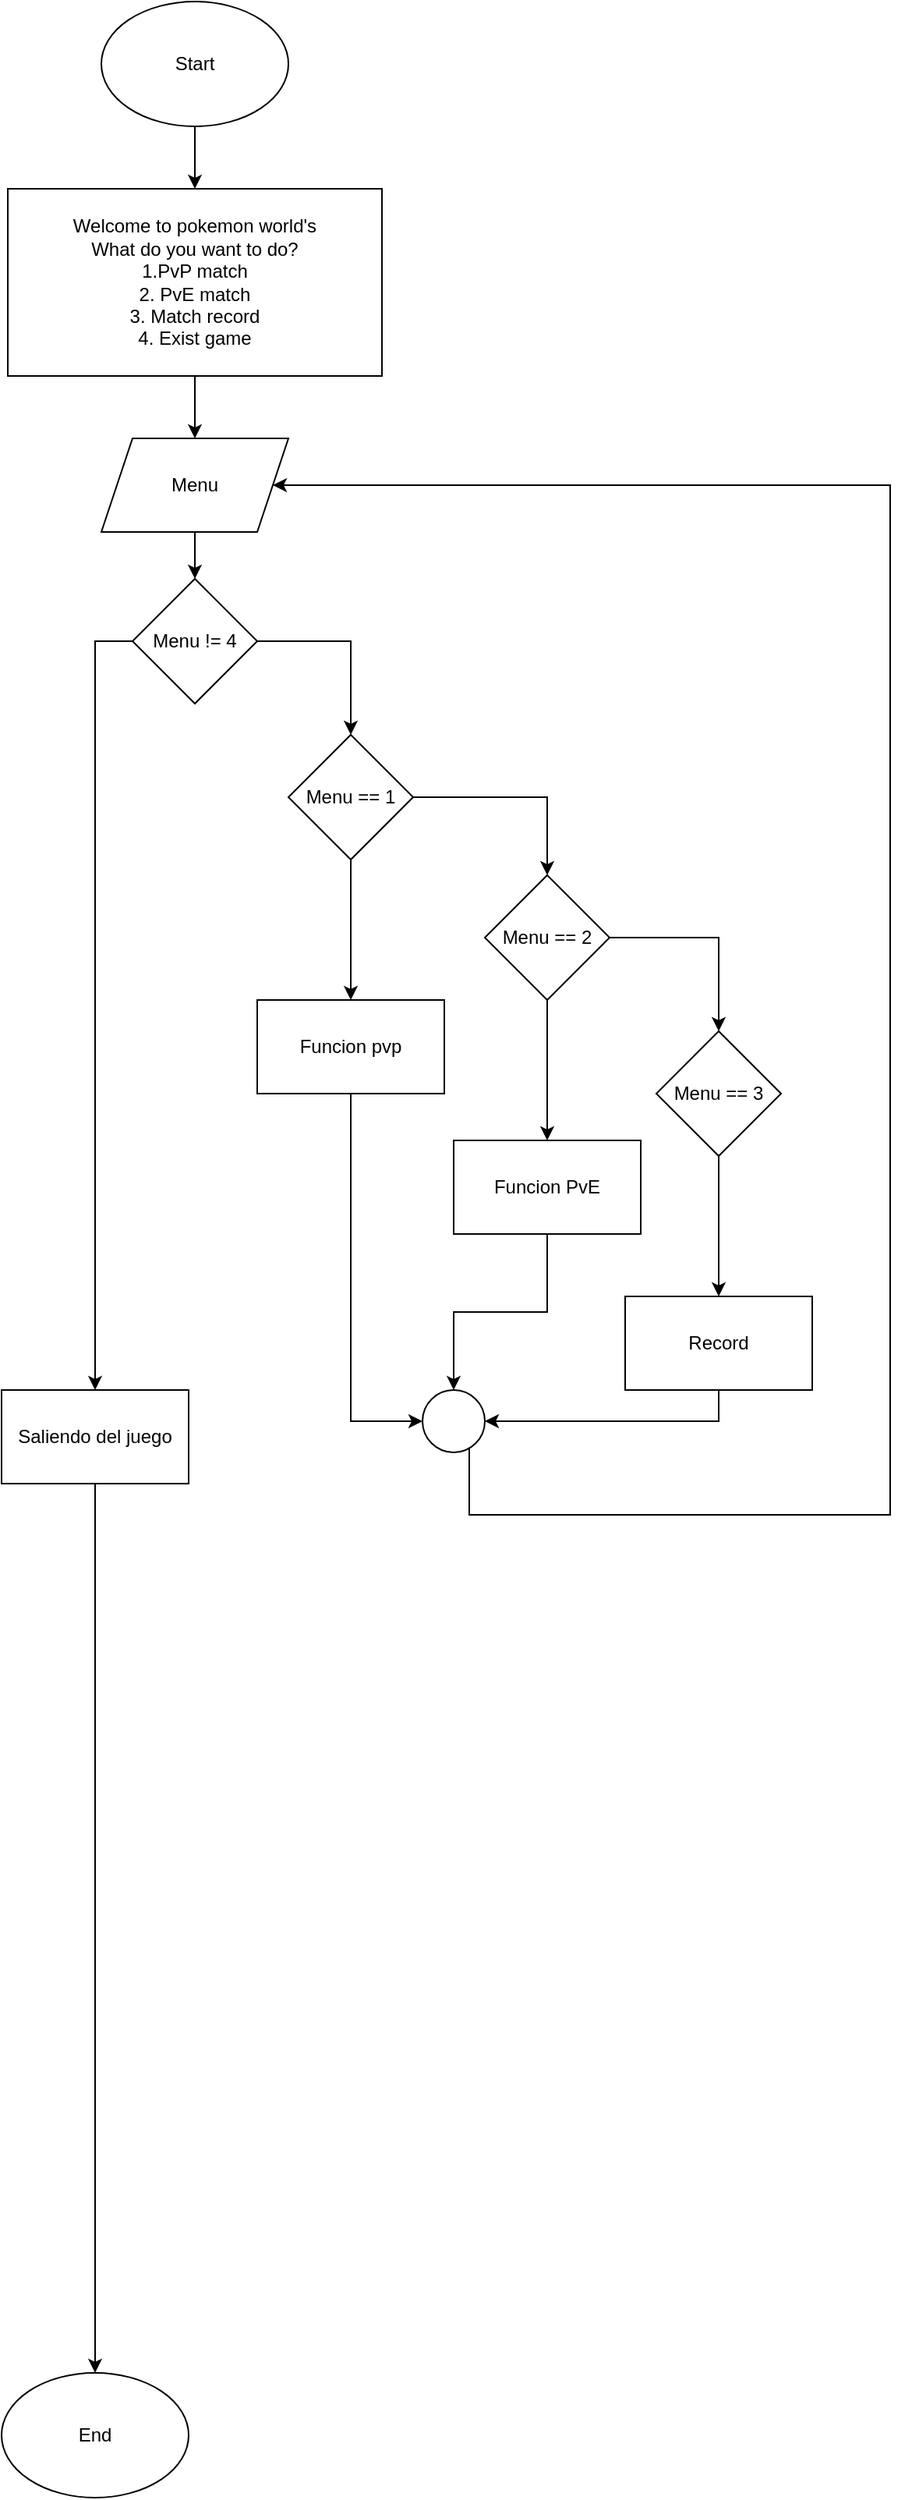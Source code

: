 <mxfile version="27.1.6">
  <diagram name="Página-1" id="wJR19MpPAnvyn8U_qK2C">
    <mxGraphModel dx="3565" dy="1943" grid="1" gridSize="10" guides="1" tooltips="1" connect="1" arrows="1" fold="1" page="1" pageScale="1" pageWidth="827" pageHeight="1169" math="0" shadow="0">
      <root>
        <mxCell id="0" />
        <mxCell id="1" parent="0" />
        <mxCell id="tWJrHtdp0khsUFPlz2IY-4" value="" style="edgeStyle=orthogonalEdgeStyle;rounded=0;orthogonalLoop=1;jettySize=auto;html=1;" edge="1" parent="1" source="tWJrHtdp0khsUFPlz2IY-1" target="tWJrHtdp0khsUFPlz2IY-3">
          <mxGeometry relative="1" as="geometry" />
        </mxCell>
        <mxCell id="tWJrHtdp0khsUFPlz2IY-1" value="Start" style="ellipse;whiteSpace=wrap;html=1;" vertex="1" parent="1">
          <mxGeometry x="354" y="90" width="120" height="80" as="geometry" />
        </mxCell>
        <mxCell id="tWJrHtdp0khsUFPlz2IY-2" value="End" style="ellipse;whiteSpace=wrap;html=1;" vertex="1" parent="1">
          <mxGeometry x="290" y="1610" width="120" height="80" as="geometry" />
        </mxCell>
        <mxCell id="tWJrHtdp0khsUFPlz2IY-6" value="" style="edgeStyle=orthogonalEdgeStyle;rounded=0;orthogonalLoop=1;jettySize=auto;html=1;" edge="1" parent="1" source="tWJrHtdp0khsUFPlz2IY-3" target="tWJrHtdp0khsUFPlz2IY-5">
          <mxGeometry relative="1" as="geometry" />
        </mxCell>
        <mxCell id="tWJrHtdp0khsUFPlz2IY-3" value="Welcome to pokemon world&#39;s&lt;br&gt;What do you want to do?&lt;br&gt;1.PvP match&lt;br&gt;2. PvE match&lt;br&gt;3. Match record&lt;br&gt;4. Exist game" style="rounded=0;whiteSpace=wrap;html=1;" vertex="1" parent="1">
          <mxGeometry x="294" y="210" width="240" height="120" as="geometry" />
        </mxCell>
        <mxCell id="tWJrHtdp0khsUFPlz2IY-8" value="" style="edgeStyle=orthogonalEdgeStyle;rounded=0;orthogonalLoop=1;jettySize=auto;html=1;" edge="1" parent="1" source="tWJrHtdp0khsUFPlz2IY-5" target="tWJrHtdp0khsUFPlz2IY-7">
          <mxGeometry relative="1" as="geometry" />
        </mxCell>
        <mxCell id="tWJrHtdp0khsUFPlz2IY-5" value="Menu" style="shape=parallelogram;perimeter=parallelogramPerimeter;whiteSpace=wrap;html=1;fixedSize=1;rounded=0;" vertex="1" parent="1">
          <mxGeometry x="354" y="370" width="120" height="60" as="geometry" />
        </mxCell>
        <mxCell id="tWJrHtdp0khsUFPlz2IY-14" value="" style="edgeStyle=orthogonalEdgeStyle;rounded=0;orthogonalLoop=1;jettySize=auto;html=1;" edge="1" parent="1" source="tWJrHtdp0khsUFPlz2IY-7" target="tWJrHtdp0khsUFPlz2IY-11">
          <mxGeometry relative="1" as="geometry" />
        </mxCell>
        <mxCell id="tWJrHtdp0khsUFPlz2IY-33" style="edgeStyle=orthogonalEdgeStyle;rounded=0;orthogonalLoop=1;jettySize=auto;html=1;entryX=0.5;entryY=0;entryDx=0;entryDy=0;" edge="1" parent="1" source="tWJrHtdp0khsUFPlz2IY-7" target="tWJrHtdp0khsUFPlz2IY-32">
          <mxGeometry relative="1" as="geometry">
            <Array as="points">
              <mxPoint x="350" y="500" />
            </Array>
          </mxGeometry>
        </mxCell>
        <mxCell id="tWJrHtdp0khsUFPlz2IY-7" value="Menu != 4" style="rhombus;whiteSpace=wrap;html=1;" vertex="1" parent="1">
          <mxGeometry x="374" y="460" width="80" height="80" as="geometry" />
        </mxCell>
        <mxCell id="tWJrHtdp0khsUFPlz2IY-15" value="" style="edgeStyle=orthogonalEdgeStyle;rounded=0;orthogonalLoop=1;jettySize=auto;html=1;" edge="1" parent="1" source="tWJrHtdp0khsUFPlz2IY-11" target="tWJrHtdp0khsUFPlz2IY-12">
          <mxGeometry relative="1" as="geometry" />
        </mxCell>
        <mxCell id="tWJrHtdp0khsUFPlz2IY-19" value="" style="edgeStyle=orthogonalEdgeStyle;rounded=0;orthogonalLoop=1;jettySize=auto;html=1;" edge="1" parent="1" source="tWJrHtdp0khsUFPlz2IY-11" target="tWJrHtdp0khsUFPlz2IY-18">
          <mxGeometry relative="1" as="geometry" />
        </mxCell>
        <mxCell id="tWJrHtdp0khsUFPlz2IY-11" value="Menu == 1" style="rhombus;whiteSpace=wrap;html=1;" vertex="1" parent="1">
          <mxGeometry x="474" y="560" width="80" height="80" as="geometry" />
        </mxCell>
        <mxCell id="tWJrHtdp0khsUFPlz2IY-16" value="" style="edgeStyle=orthogonalEdgeStyle;rounded=0;orthogonalLoop=1;jettySize=auto;html=1;" edge="1" parent="1" source="tWJrHtdp0khsUFPlz2IY-12" target="tWJrHtdp0khsUFPlz2IY-13">
          <mxGeometry relative="1" as="geometry" />
        </mxCell>
        <mxCell id="tWJrHtdp0khsUFPlz2IY-21" value="" style="edgeStyle=orthogonalEdgeStyle;rounded=0;orthogonalLoop=1;jettySize=auto;html=1;" edge="1" parent="1" source="tWJrHtdp0khsUFPlz2IY-12" target="tWJrHtdp0khsUFPlz2IY-20">
          <mxGeometry relative="1" as="geometry" />
        </mxCell>
        <mxCell id="tWJrHtdp0khsUFPlz2IY-12" value="Menu == 2" style="rhombus;whiteSpace=wrap;html=1;" vertex="1" parent="1">
          <mxGeometry x="600" y="650" width="80" height="80" as="geometry" />
        </mxCell>
        <mxCell id="tWJrHtdp0khsUFPlz2IY-23" value="" style="edgeStyle=orthogonalEdgeStyle;rounded=0;orthogonalLoop=1;jettySize=auto;html=1;" edge="1" parent="1" source="tWJrHtdp0khsUFPlz2IY-13" target="tWJrHtdp0khsUFPlz2IY-22">
          <mxGeometry relative="1" as="geometry" />
        </mxCell>
        <mxCell id="tWJrHtdp0khsUFPlz2IY-13" value="Menu == 3" style="rhombus;whiteSpace=wrap;html=1;" vertex="1" parent="1">
          <mxGeometry x="710" y="750" width="80" height="80" as="geometry" />
        </mxCell>
        <mxCell id="tWJrHtdp0khsUFPlz2IY-28" style="edgeStyle=orthogonalEdgeStyle;rounded=0;orthogonalLoop=1;jettySize=auto;html=1;entryX=0;entryY=0.5;entryDx=0;entryDy=0;" edge="1" parent="1" source="tWJrHtdp0khsUFPlz2IY-18" target="tWJrHtdp0khsUFPlz2IY-26">
          <mxGeometry relative="1" as="geometry" />
        </mxCell>
        <mxCell id="tWJrHtdp0khsUFPlz2IY-18" value="Funcion pvp" style="whiteSpace=wrap;html=1;" vertex="1" parent="1">
          <mxGeometry x="454" y="730" width="120" height="60" as="geometry" />
        </mxCell>
        <mxCell id="tWJrHtdp0khsUFPlz2IY-30" style="edgeStyle=orthogonalEdgeStyle;rounded=0;orthogonalLoop=1;jettySize=auto;html=1;entryX=0.5;entryY=0;entryDx=0;entryDy=0;" edge="1" parent="1" source="tWJrHtdp0khsUFPlz2IY-20" target="tWJrHtdp0khsUFPlz2IY-26">
          <mxGeometry relative="1" as="geometry" />
        </mxCell>
        <mxCell id="tWJrHtdp0khsUFPlz2IY-20" value="Funcion PvE" style="whiteSpace=wrap;html=1;" vertex="1" parent="1">
          <mxGeometry x="580" y="820" width="120" height="60" as="geometry" />
        </mxCell>
        <mxCell id="tWJrHtdp0khsUFPlz2IY-29" style="edgeStyle=orthogonalEdgeStyle;rounded=0;orthogonalLoop=1;jettySize=auto;html=1;entryX=1;entryY=0.5;entryDx=0;entryDy=0;" edge="1" parent="1" source="tWJrHtdp0khsUFPlz2IY-22" target="tWJrHtdp0khsUFPlz2IY-26">
          <mxGeometry relative="1" as="geometry">
            <Array as="points">
              <mxPoint x="750" y="1000" />
            </Array>
          </mxGeometry>
        </mxCell>
        <mxCell id="tWJrHtdp0khsUFPlz2IY-22" value="Record" style="whiteSpace=wrap;html=1;" vertex="1" parent="1">
          <mxGeometry x="690" y="920" width="120" height="60" as="geometry" />
        </mxCell>
        <mxCell id="tWJrHtdp0khsUFPlz2IY-31" style="edgeStyle=orthogonalEdgeStyle;rounded=0;orthogonalLoop=1;jettySize=auto;html=1;entryX=1;entryY=0.5;entryDx=0;entryDy=0;" edge="1" parent="1" source="tWJrHtdp0khsUFPlz2IY-26" target="tWJrHtdp0khsUFPlz2IY-5">
          <mxGeometry relative="1" as="geometry">
            <Array as="points">
              <mxPoint x="590" y="1060" />
              <mxPoint x="860" y="1060" />
              <mxPoint x="860" y="400" />
            </Array>
          </mxGeometry>
        </mxCell>
        <mxCell id="tWJrHtdp0khsUFPlz2IY-26" value="" style="ellipse;whiteSpace=wrap;html=1;aspect=fixed;" vertex="1" parent="1">
          <mxGeometry x="560" y="980" width="40" height="40" as="geometry" />
        </mxCell>
        <mxCell id="tWJrHtdp0khsUFPlz2IY-34" style="edgeStyle=orthogonalEdgeStyle;rounded=0;orthogonalLoop=1;jettySize=auto;html=1;" edge="1" parent="1" source="tWJrHtdp0khsUFPlz2IY-32" target="tWJrHtdp0khsUFPlz2IY-2">
          <mxGeometry relative="1" as="geometry" />
        </mxCell>
        <mxCell id="tWJrHtdp0khsUFPlz2IY-32" value="Saliendo del juego" style="rounded=0;whiteSpace=wrap;html=1;" vertex="1" parent="1">
          <mxGeometry x="290" y="980" width="120" height="60" as="geometry" />
        </mxCell>
      </root>
    </mxGraphModel>
  </diagram>
</mxfile>
